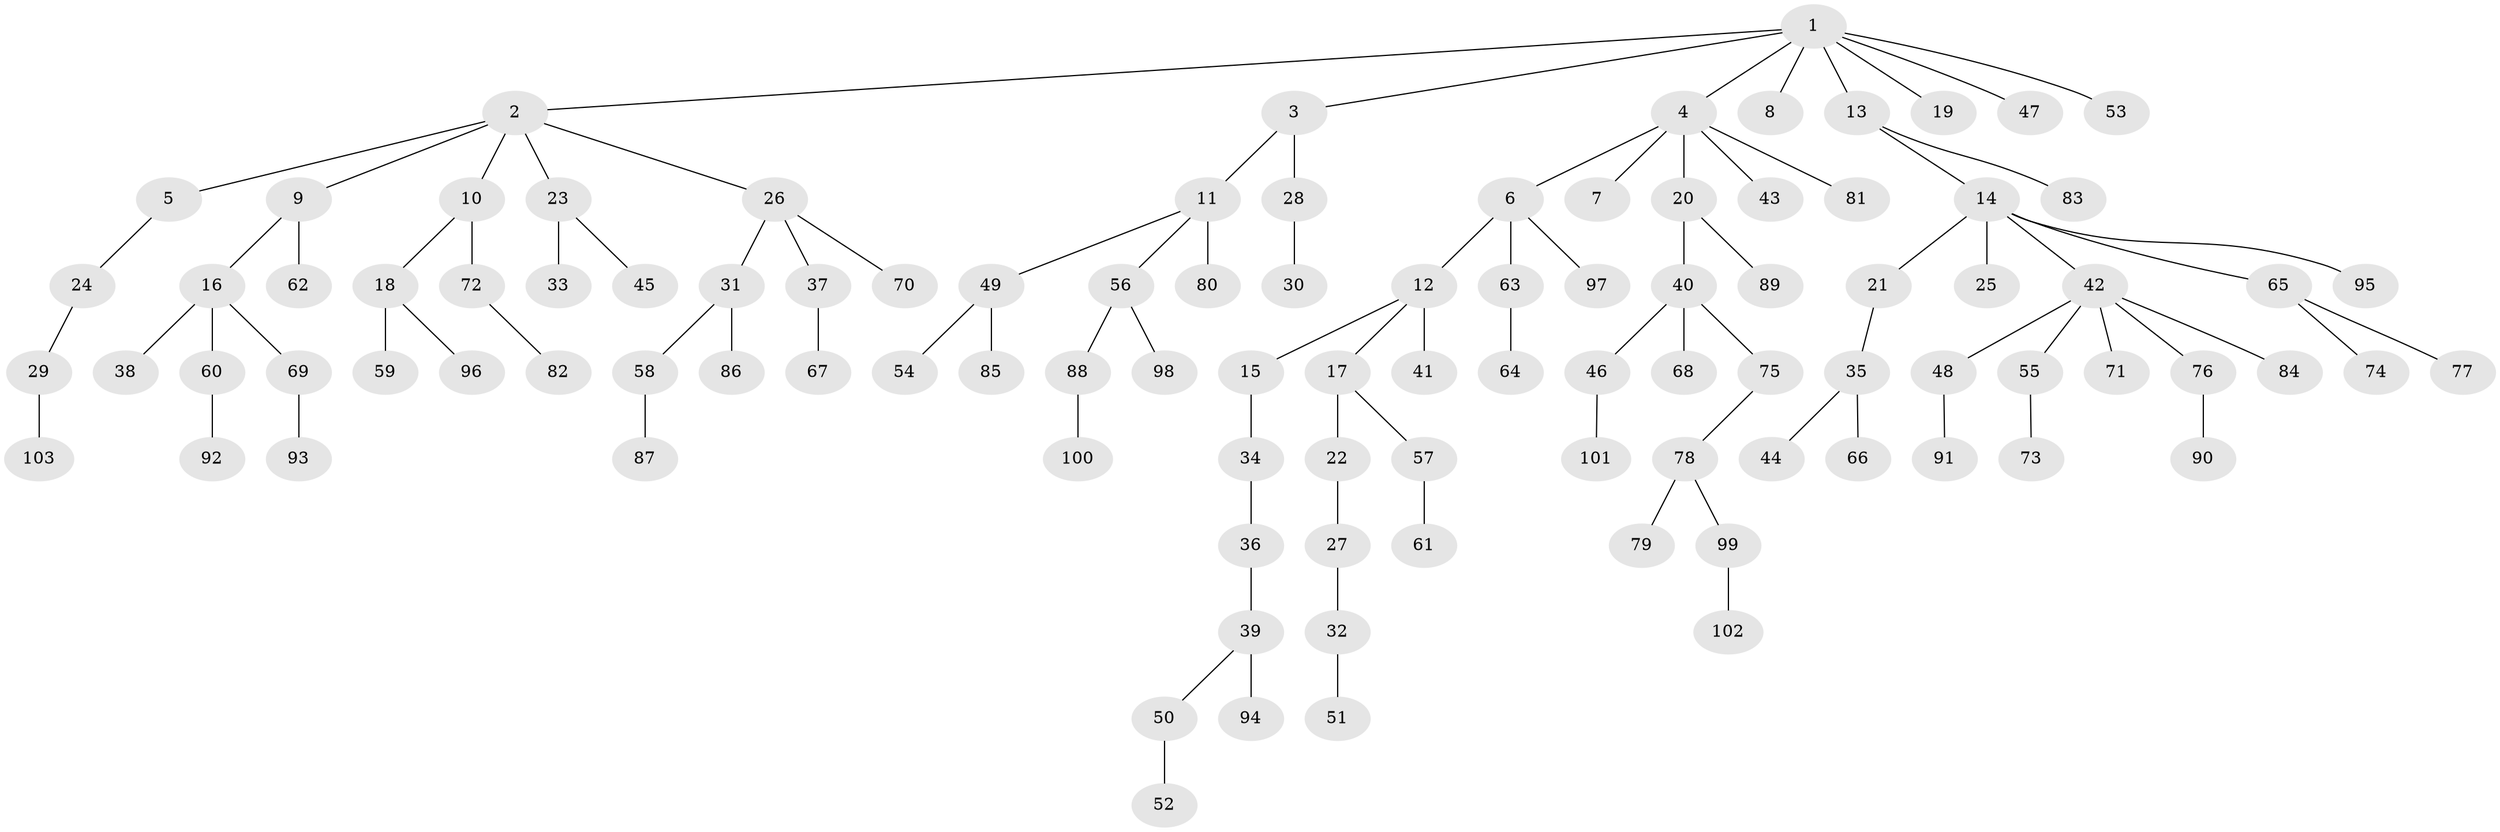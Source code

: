 // Generated by graph-tools (version 1.1) at 2025/50/03/09/25 03:50:16]
// undirected, 103 vertices, 102 edges
graph export_dot {
graph [start="1"]
  node [color=gray90,style=filled];
  1;
  2;
  3;
  4;
  5;
  6;
  7;
  8;
  9;
  10;
  11;
  12;
  13;
  14;
  15;
  16;
  17;
  18;
  19;
  20;
  21;
  22;
  23;
  24;
  25;
  26;
  27;
  28;
  29;
  30;
  31;
  32;
  33;
  34;
  35;
  36;
  37;
  38;
  39;
  40;
  41;
  42;
  43;
  44;
  45;
  46;
  47;
  48;
  49;
  50;
  51;
  52;
  53;
  54;
  55;
  56;
  57;
  58;
  59;
  60;
  61;
  62;
  63;
  64;
  65;
  66;
  67;
  68;
  69;
  70;
  71;
  72;
  73;
  74;
  75;
  76;
  77;
  78;
  79;
  80;
  81;
  82;
  83;
  84;
  85;
  86;
  87;
  88;
  89;
  90;
  91;
  92;
  93;
  94;
  95;
  96;
  97;
  98;
  99;
  100;
  101;
  102;
  103;
  1 -- 2;
  1 -- 3;
  1 -- 4;
  1 -- 8;
  1 -- 13;
  1 -- 19;
  1 -- 47;
  1 -- 53;
  2 -- 5;
  2 -- 9;
  2 -- 10;
  2 -- 23;
  2 -- 26;
  3 -- 11;
  3 -- 28;
  4 -- 6;
  4 -- 7;
  4 -- 20;
  4 -- 43;
  4 -- 81;
  5 -- 24;
  6 -- 12;
  6 -- 63;
  6 -- 97;
  9 -- 16;
  9 -- 62;
  10 -- 18;
  10 -- 72;
  11 -- 49;
  11 -- 56;
  11 -- 80;
  12 -- 15;
  12 -- 17;
  12 -- 41;
  13 -- 14;
  13 -- 83;
  14 -- 21;
  14 -- 25;
  14 -- 42;
  14 -- 65;
  14 -- 95;
  15 -- 34;
  16 -- 38;
  16 -- 60;
  16 -- 69;
  17 -- 22;
  17 -- 57;
  18 -- 59;
  18 -- 96;
  20 -- 40;
  20 -- 89;
  21 -- 35;
  22 -- 27;
  23 -- 33;
  23 -- 45;
  24 -- 29;
  26 -- 31;
  26 -- 37;
  26 -- 70;
  27 -- 32;
  28 -- 30;
  29 -- 103;
  31 -- 58;
  31 -- 86;
  32 -- 51;
  34 -- 36;
  35 -- 44;
  35 -- 66;
  36 -- 39;
  37 -- 67;
  39 -- 50;
  39 -- 94;
  40 -- 46;
  40 -- 68;
  40 -- 75;
  42 -- 48;
  42 -- 55;
  42 -- 71;
  42 -- 76;
  42 -- 84;
  46 -- 101;
  48 -- 91;
  49 -- 54;
  49 -- 85;
  50 -- 52;
  55 -- 73;
  56 -- 88;
  56 -- 98;
  57 -- 61;
  58 -- 87;
  60 -- 92;
  63 -- 64;
  65 -- 74;
  65 -- 77;
  69 -- 93;
  72 -- 82;
  75 -- 78;
  76 -- 90;
  78 -- 79;
  78 -- 99;
  88 -- 100;
  99 -- 102;
}
